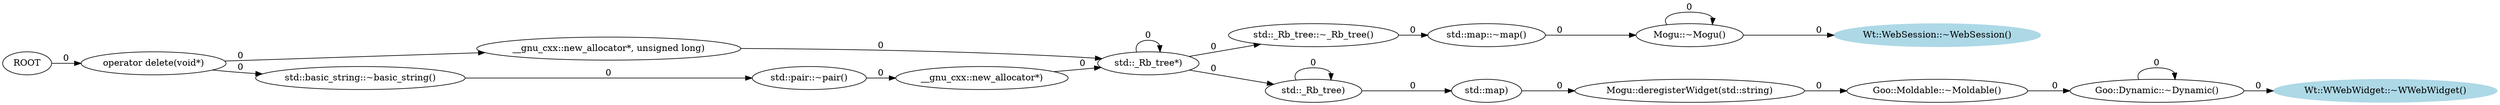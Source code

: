 digraph InvalidFree {
rankdir=LR
"operator delete(void*)"
"__gnu_cxx::new_allocator*, unsigned long)"
"Mogu::deregisterWidget(std::string)"
"Goo::Dynamic::~Dynamic()"
"std::_Rb_tree::~_Rb_tree()"
"std::map::~map()"
"std::_Rb_tree)"
"std::_Rb_tree*)"
"Goo::Moldable::~Moldable()"
"std::basic_string::~basic_string()"
"std::pair::~pair()"
"Wt::WWebWidget::~WWebWidget()" [color=lightblue, style=filled]
"__gnu_cxx::new_allocator*)"
"Wt::WebSession::~WebSession()" [color=lightblue, style=filled]
"Mogu::~Mogu()"
"std::map)"
ROOT
"std::_Rb_tree*)" -> "std::_Rb_tree)" [label=0]
"Goo::Dynamic::~Dynamic()" -> "Goo::Dynamic::~Dynamic()" [label=0]
"Mogu::~Mogu()" -> "Wt::WebSession::~WebSession()" [label=0]
"Goo::Moldable::~Moldable()" -> "Goo::Dynamic::~Dynamic()" [label=0]
"std::_Rb_tree)" -> "std::_Rb_tree)" [label=0]
"__gnu_cxx::new_allocator*, unsigned long)" -> "std::_Rb_tree*)" [label=0]
"operator delete(void*)" -> "std::basic_string::~basic_string()" [label=0]
"operator delete(void*)" -> "__gnu_cxx::new_allocator*, unsigned long)" [label=0]
"Goo::Dynamic::~Dynamic()" -> "Wt::WWebWidget::~WWebWidget()" [label=0]
ROOT -> "operator delete(void*)" [label=0]
"Mogu::deregisterWidget(std::string)" -> "Goo::Moldable::~Moldable()" [label=0]
"std::_Rb_tree)" -> "std::map)" [label=0]
"std::_Rb_tree::~_Rb_tree()" -> "std::map::~map()" [label=0]
"std::pair::~pair()" -> "__gnu_cxx::new_allocator*)" [label=0]
"__gnu_cxx::new_allocator*)" -> "std::_Rb_tree*)" [label=0]
"Mogu::~Mogu()" -> "Mogu::~Mogu()" [label=0]
"std::map)" -> "Mogu::deregisterWidget(std::string)" [label=0]
"std::basic_string::~basic_string()" -> "std::pair::~pair()" [label=0]
"std::map::~map()" -> "Mogu::~Mogu()" [label=0]
"std::_Rb_tree*)" -> "std::_Rb_tree::~_Rb_tree()" [label=0]
"std::_Rb_tree*)" -> "std::_Rb_tree*)" [label=0]
}
